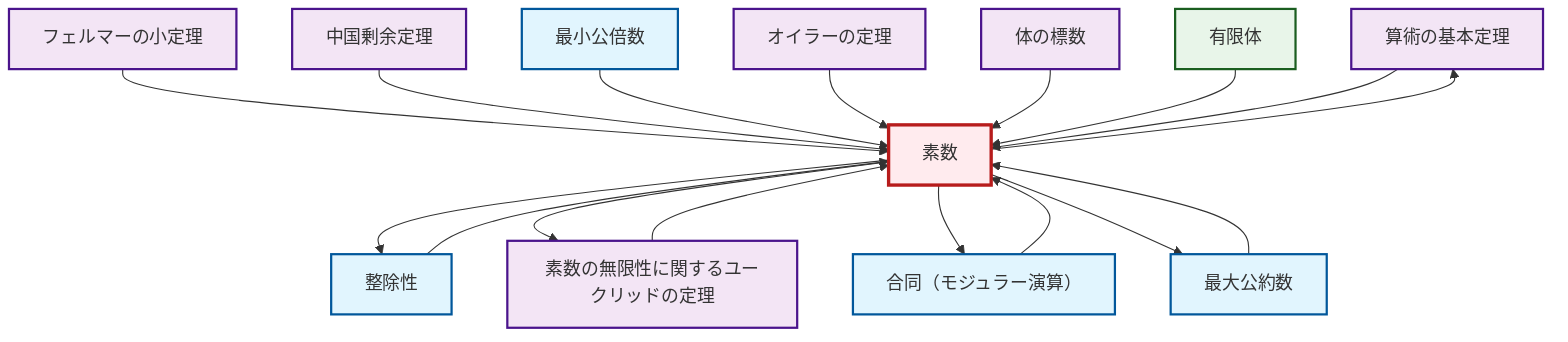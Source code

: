 graph TD
    classDef definition fill:#e1f5fe,stroke:#01579b,stroke-width:2px
    classDef theorem fill:#f3e5f5,stroke:#4a148c,stroke-width:2px
    classDef axiom fill:#fff3e0,stroke:#e65100,stroke-width:2px
    classDef example fill:#e8f5e9,stroke:#1b5e20,stroke-width:2px
    classDef current fill:#ffebee,stroke:#b71c1c,stroke-width:3px
    thm-fundamental-arithmetic["算術の基本定理"]:::theorem
    thm-euler["オイラーの定理"]:::theorem
    thm-fermat-little["フェルマーの小定理"]:::theorem
    ex-finite-field["有限体"]:::example
    def-lcm["最小公倍数"]:::definition
    def-gcd["最大公約数"]:::definition
    def-prime["素数"]:::definition
    thm-euclid-infinitude-primes["素数の無限性に関するユークリッドの定理"]:::theorem
    thm-chinese-remainder["中国剰余定理"]:::theorem
    def-congruence["合同（モジュラー演算）"]:::definition
    thm-field-characteristic["体の標数"]:::theorem
    def-divisibility["整除性"]:::definition
    thm-fermat-little --> def-prime
    def-gcd --> def-prime
    thm-chinese-remainder --> def-prime
    def-lcm --> def-prime
    thm-euler --> def-prime
    def-congruence --> def-prime
    def-prime --> def-divisibility
    thm-field-characteristic --> def-prime
    ex-finite-field --> def-prime
    thm-euclid-infinitude-primes --> def-prime
    thm-fundamental-arithmetic --> def-prime
    def-prime --> thm-fundamental-arithmetic
    def-prime --> thm-euclid-infinitude-primes
    def-prime --> def-congruence
    def-prime --> def-gcd
    def-divisibility --> def-prime
    class def-prime current